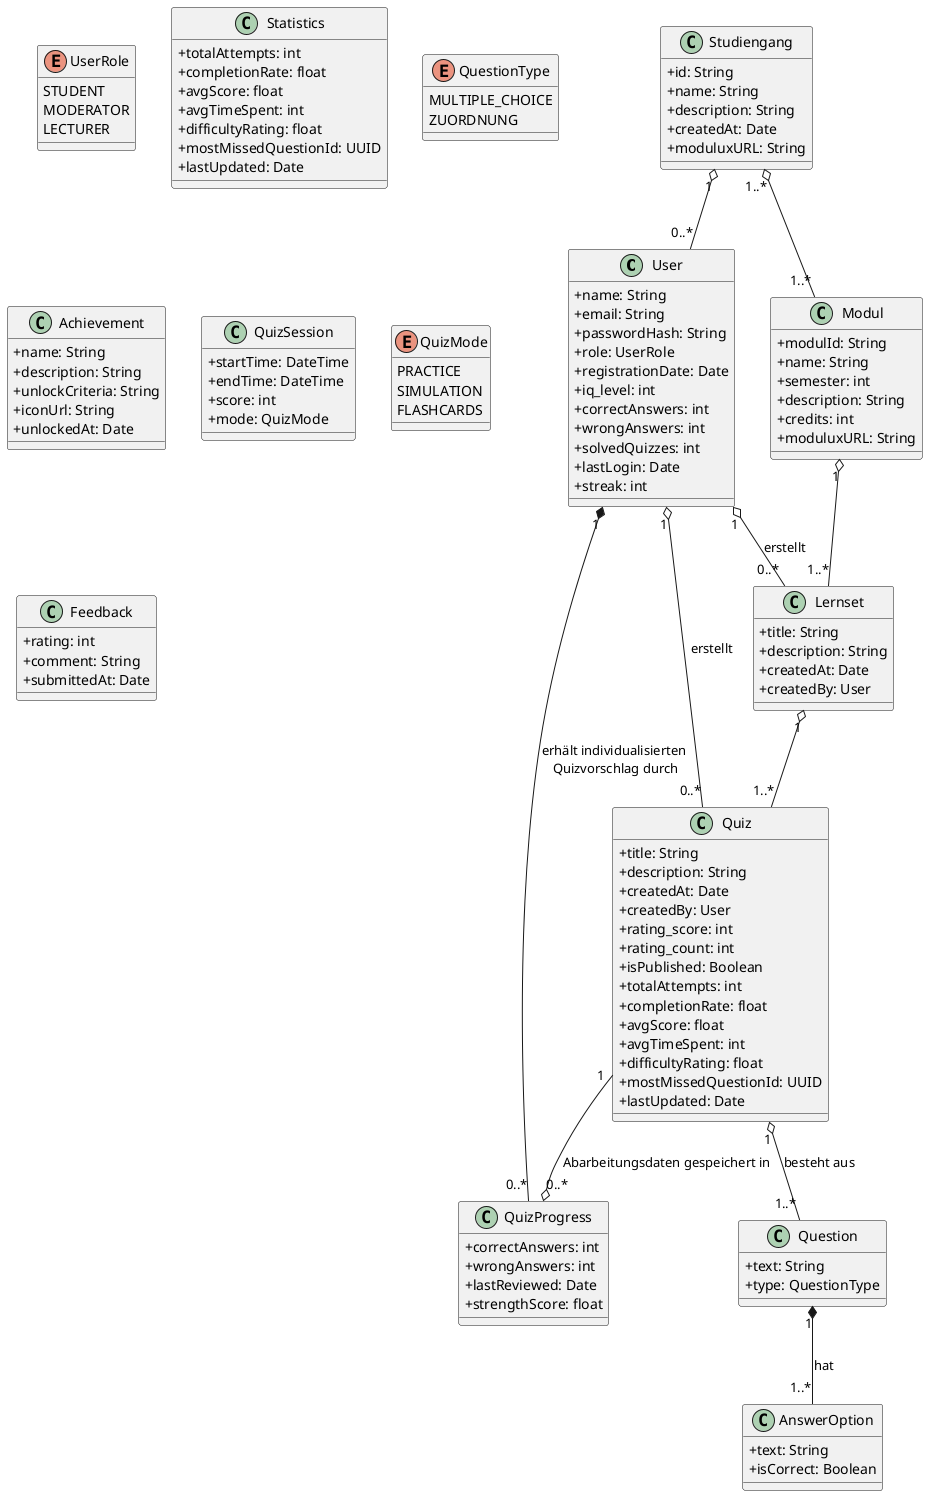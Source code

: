 @startuml
skinparam classAttributeIconSize 0

' ----------------------------
'      Entitäten / Klassen
' ----------------------------

class User {
  +name: String
  +email: String
  +passwordHash: String
  +role: UserRole
  +registrationDate: Date
  +iq_level: int
  +correctAnswers: int
  +wrongAnswers: int
  +solvedQuizzes: int 
  +lastLogin: Date
  'zusätzliche Speicherung der solvedQuizzes, 
  'da bei Referenz auf Quiz nach Löschen dieses Probleme entstehen
  +streak: int
}

enum UserRole {
  STUDENT
  MODERATOR
  LECTURER
}

class Modul {
  +modulId: String
  +name: String
  +semester: int
  +description: String
  +credits: int
  +moduluxURL: String
}

class Lernset {
  +title: String
  +description: String
  +createdAt: Date
  +createdBy: User
}

class Quiz {
  +title: String
  +description: String
  +createdAt: Date
  +createdBy: User
  +rating_score: int
  +rating_count: int
  +isPublished: Boolean
  +totalAttempts: int
  +completionRate: float
  +avgScore: float
  +avgTimeSpent: int
  +difficultyRating: float
  +mostMissedQuestionId: UUID
  +lastUpdated: Date
}

class Statistics {
  +totalAttempts: int
  +completionRate: float
  +avgScore: float
  +avgTimeSpent: int
  +difficultyRating: float
  +mostMissedQuestionId: UUID
  +lastUpdated: Date
}

class Question {
  +text: String
  +type: QuestionType
}

enum QuestionType {
  MULTIPLE_CHOICE
  'FREITEXT
  ZUORDNUNG
}

class AnswerOption {
  +text: String
  +isCorrect: Boolean
}

class QuizProgress {
  +correctAnswers: int
  +wrongAnswers: int
  +lastReviewed: Date
  +strengthScore: float
}

class Achievement {
  +name: String
  +description: String
  +unlockCriteria: String
  +iconUrl: String
  +unlockedAt: Date
}

class QuizSession {
  +startTime: DateTime
  +endTime: DateTime
  +score: int
  +mode: QuizMode
}

enum QuizMode {
  PRACTICE
  SIMULATION
  FLASHCARDS
}

class Feedback {
  +rating: int
  +comment: String
  +submittedAt: Date
}

class Studiengang {
  +id: String
  +name: String
  +description: String
  +createdAt: Date
  +moduluxURL: String
}


' ----------------------------
'      Beziehungen
' ----------------------------
User "1" *-- "0..*" QuizProgress : erhält individualisierten\n Quizvorschlag durch
'User "1" *-- "0..*" QuizSession
'User "1" o-- "0..*" Feedback
'User "1" o-- "0..*" Achievement : erhält
User "1" o-- "0..*" Quiz : erstellt
User "1" o-- "0..*" Lernset : erstellt
Studiengang "1" o-- "0..*" User

'User "1" -- "0..*" StudyGroup : istMitglied
'StudyGroup "1" -- "0..*" QuizSession : gemeinsameQuizze

Modul "1" o-- "1..*" Lernset
Lernset "1" o-- "1..*" Quiz
Quiz "1" o-- "1..*" Question : besteht aus
Question "1" *-- "1..*" AnswerOption : hat
'Quiz "1" *-- "0..*" Feedback
Quiz "1" --o "0..*" QuizProgress : Abarbeitungsdaten gespeichert in
'Quiz "1" -- "1" Statistics : aggregierte Nutzungsdaten
'Quiz "0..*" -- "1" LearningHistory : Referenz auf 
Studiengang "1..*" o-- "1..*" Modul 
@enduml
